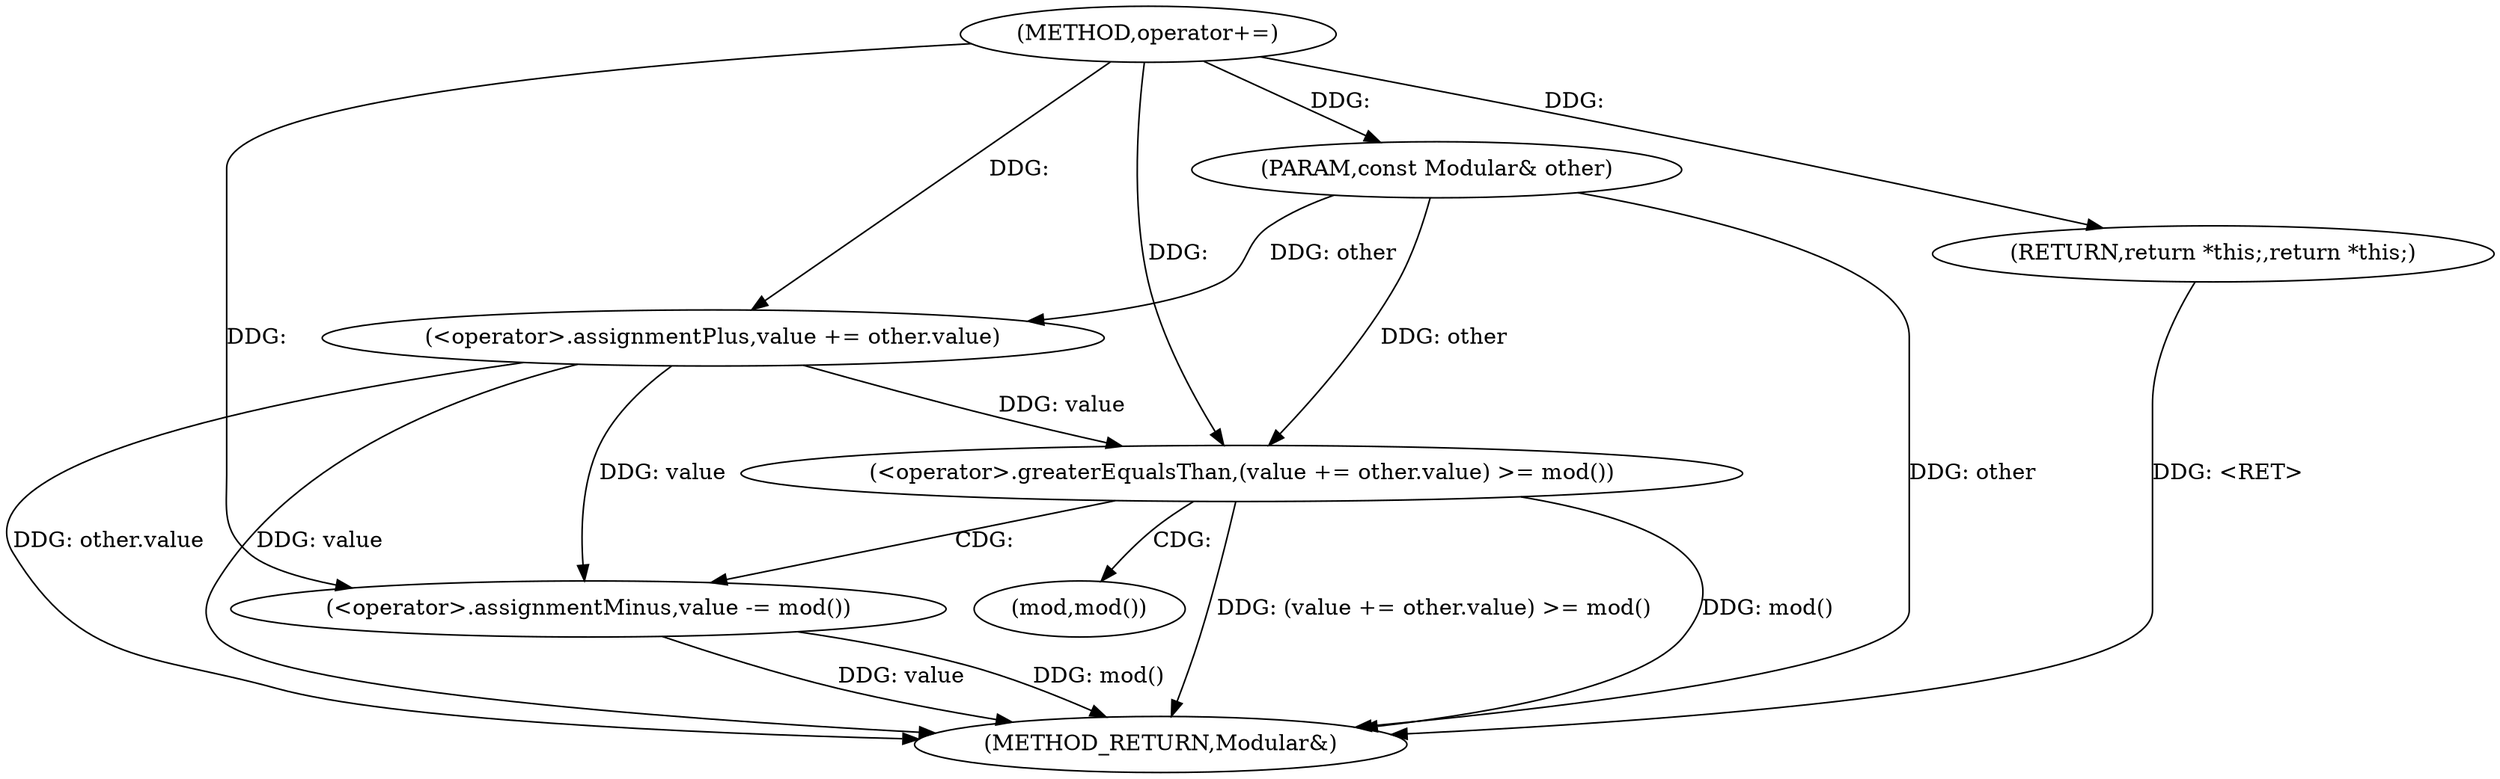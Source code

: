 digraph "operator+=" {  
"1000488" [label = "(METHOD,operator+=)" ]
"1000505" [label = "(METHOD_RETURN,Modular&)" ]
"1000489" [label = "(PARAM,const Modular& other)" ]
"1000502" [label = "(RETURN,return *this;,return *this;)" ]
"1000492" [label = "(<operator>.greaterEqualsThan,(value += other.value) >= mod())" ]
"1000499" [label = "(<operator>.assignmentMinus,value -= mod())" ]
"1000493" [label = "(<operator>.assignmentPlus,value += other.value)" ]
"1000501" [label = "(mod,mod())" ]
  "1000489" -> "1000505"  [ label = "DDG: other"] 
  "1000493" -> "1000505"  [ label = "DDG: value"] 
  "1000493" -> "1000505"  [ label = "DDG: other.value"] 
  "1000492" -> "1000505"  [ label = "DDG: mod()"] 
  "1000492" -> "1000505"  [ label = "DDG: (value += other.value) >= mod()"] 
  "1000499" -> "1000505"  [ label = "DDG: value"] 
  "1000499" -> "1000505"  [ label = "DDG: mod()"] 
  "1000502" -> "1000505"  [ label = "DDG: <RET>"] 
  "1000488" -> "1000489"  [ label = "DDG: "] 
  "1000488" -> "1000502"  [ label = "DDG: "] 
  "1000488" -> "1000499"  [ label = "DDG: "] 
  "1000493" -> "1000492"  [ label = "DDG: value"] 
  "1000489" -> "1000492"  [ label = "DDG: other"] 
  "1000488" -> "1000492"  [ label = "DDG: "] 
  "1000493" -> "1000499"  [ label = "DDG: value"] 
  "1000488" -> "1000493"  [ label = "DDG: "] 
  "1000489" -> "1000493"  [ label = "DDG: other"] 
  "1000492" -> "1000499"  [ label = "CDG: "] 
  "1000492" -> "1000501"  [ label = "CDG: "] 
}
